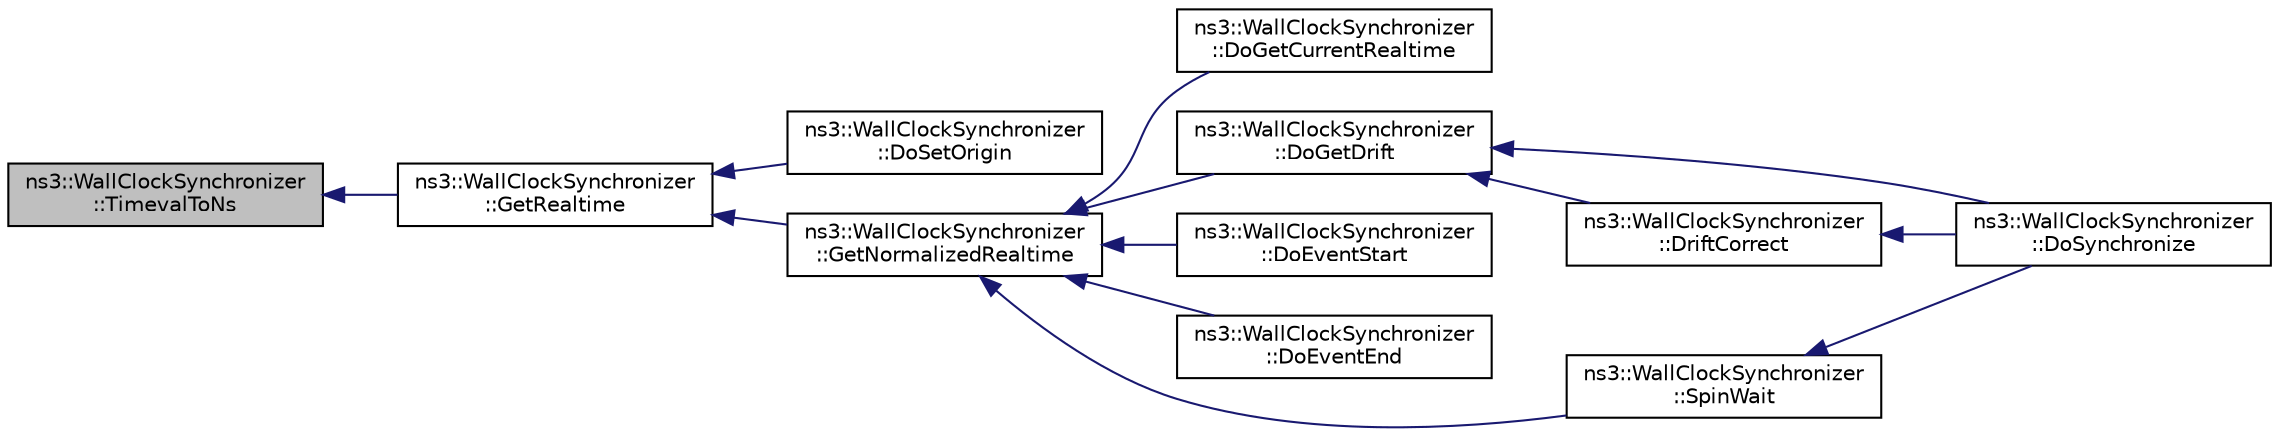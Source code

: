 digraph "ns3::WallClockSynchronizer::TimevalToNs"
{
  edge [fontname="Helvetica",fontsize="10",labelfontname="Helvetica",labelfontsize="10"];
  node [fontname="Helvetica",fontsize="10",shape=record];
  rankdir="LR";
  Node1 [label="ns3::WallClockSynchronizer\l::TimevalToNs",height=0.2,width=0.4,color="black", fillcolor="grey75", style="filled", fontcolor="black"];
  Node1 -> Node2 [dir="back",color="midnightblue",fontsize="10",style="solid"];
  Node2 [label="ns3::WallClockSynchronizer\l::GetRealtime",height=0.2,width=0.4,color="black", fillcolor="white", style="filled",URL="$d4/d79/classns3_1_1WallClockSynchronizer.html#a9ffb2b0572abca0763b56889a72867dd",tooltip="Get the current absolute real time (in ns since the epoch). "];
  Node2 -> Node3 [dir="back",color="midnightblue",fontsize="10",style="solid"];
  Node3 [label="ns3::WallClockSynchronizer\l::DoSetOrigin",height=0.2,width=0.4,color="black", fillcolor="white", style="filled",URL="$d4/d79/classns3_1_1WallClockSynchronizer.html#a02506cfe3b04fc38adf900dde5785d49",tooltip="Establish a correspondence between a simulation time and a wall-clock (real) time. "];
  Node2 -> Node4 [dir="back",color="midnightblue",fontsize="10",style="solid"];
  Node4 [label="ns3::WallClockSynchronizer\l::GetNormalizedRealtime",height=0.2,width=0.4,color="black", fillcolor="white", style="filled",URL="$d4/d79/classns3_1_1WallClockSynchronizer.html#a1a9757f294c7677e211b19ef10867780",tooltip="Get the current normalized real time, in ns. "];
  Node4 -> Node5 [dir="back",color="midnightblue",fontsize="10",style="solid"];
  Node5 [label="ns3::WallClockSynchronizer\l::DoGetCurrentRealtime",height=0.2,width=0.4,color="black", fillcolor="white", style="filled",URL="$d4/d79/classns3_1_1WallClockSynchronizer.html#a8cf87080dc50fa9713ae182bfdd3155e",tooltip="Retrieve the value of the origin of the underlying normalized wall clock time in Time resolution unit..."];
  Node4 -> Node6 [dir="back",color="midnightblue",fontsize="10",style="solid"];
  Node6 [label="ns3::WallClockSynchronizer\l::DoGetDrift",height=0.2,width=0.4,color="black", fillcolor="white", style="filled",URL="$d4/d79/classns3_1_1WallClockSynchronizer.html#a8f7eb1d2c3fd95183d566f8aa67a4282",tooltip="Get the drift between the real time clock used to synchronize the simulation and the current simulati..."];
  Node6 -> Node7 [dir="back",color="midnightblue",fontsize="10",style="solid"];
  Node7 [label="ns3::WallClockSynchronizer\l::DoSynchronize",height=0.2,width=0.4,color="black", fillcolor="white", style="filled",URL="$d4/d79/classns3_1_1WallClockSynchronizer.html#a2239c8d81f229d97bf4a3585031fb5ea",tooltip="Wait until the real time is in sync with the specified simulation time. "];
  Node6 -> Node8 [dir="back",color="midnightblue",fontsize="10",style="solid"];
  Node8 [label="ns3::WallClockSynchronizer\l::DriftCorrect",height=0.2,width=0.4,color="black", fillcolor="white", style="filled",URL="$d4/d79/classns3_1_1WallClockSynchronizer.html#af9eaa5c3014c416b69176fa2234aee90",tooltip="Compute a correction to the nominal delay to account for realtime drift since the last DoSynchronize..."];
  Node8 -> Node7 [dir="back",color="midnightblue",fontsize="10",style="solid"];
  Node4 -> Node9 [dir="back",color="midnightblue",fontsize="10",style="solid"];
  Node9 [label="ns3::WallClockSynchronizer\l::DoEventStart",height=0.2,width=0.4,color="black", fillcolor="white", style="filled",URL="$d4/d79/classns3_1_1WallClockSynchronizer.html#ac38fdef4f4c95aff0db1a5873415eadf",tooltip="Record the normalized real time at which the current event is starting execution. ..."];
  Node4 -> Node10 [dir="back",color="midnightblue",fontsize="10",style="solid"];
  Node10 [label="ns3::WallClockSynchronizer\l::DoEventEnd",height=0.2,width=0.4,color="black", fillcolor="white", style="filled",URL="$d4/d79/classns3_1_1WallClockSynchronizer.html#adcd280b6ae11a7a1e3f9c4ee6a99aff3",tooltip="Return the amount of real time elapsed since the last call to EventStart. "];
  Node4 -> Node11 [dir="back",color="midnightblue",fontsize="10",style="solid"];
  Node11 [label="ns3::WallClockSynchronizer\l::SpinWait",height=0.2,width=0.4,color="black", fillcolor="white", style="filled",URL="$d4/d79/classns3_1_1WallClockSynchronizer.html#aa236882980f6c82e0e7f716e670e5c1f",tooltip="Do a busy-wait until the normalized realtime equals the argument or the condition variable becomes tr..."];
  Node11 -> Node7 [dir="back",color="midnightblue",fontsize="10",style="solid"];
}
